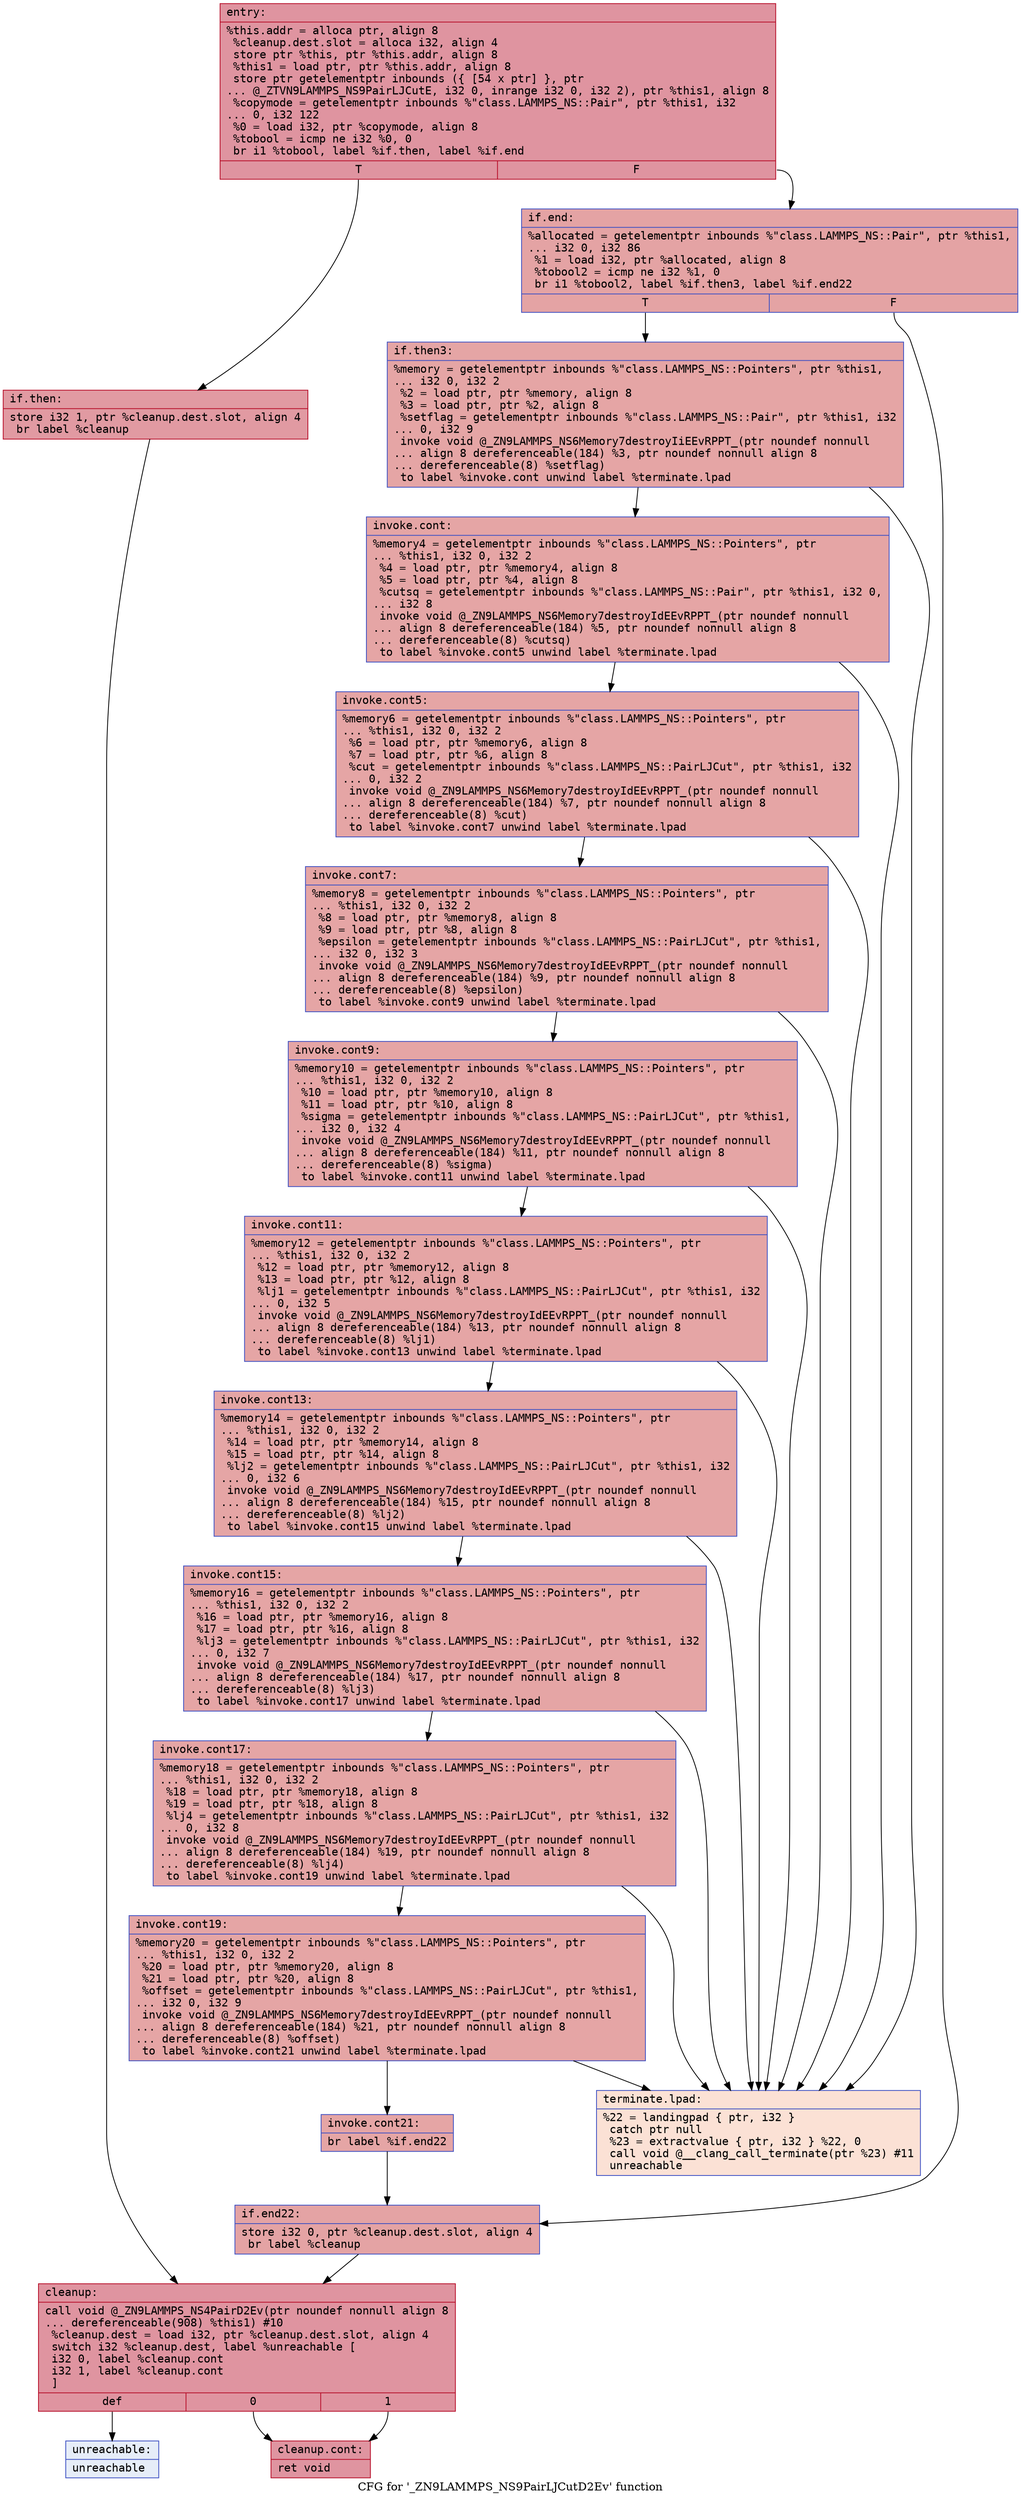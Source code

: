 digraph "CFG for '_ZN9LAMMPS_NS9PairLJCutD2Ev' function" {
	label="CFG for '_ZN9LAMMPS_NS9PairLJCutD2Ev' function";

	Node0x55993080fbd0 [shape=record,color="#b70d28ff", style=filled, fillcolor="#b70d2870" fontname="Courier",label="{entry:\l|  %this.addr = alloca ptr, align 8\l  %cleanup.dest.slot = alloca i32, align 4\l  store ptr %this, ptr %this.addr, align 8\l  %this1 = load ptr, ptr %this.addr, align 8\l  store ptr getelementptr inbounds (\{ [54 x ptr] \}, ptr\l... @_ZTVN9LAMMPS_NS9PairLJCutE, i32 0, inrange i32 0, i32 2), ptr %this1, align 8\l  %copymode = getelementptr inbounds %\"class.LAMMPS_NS::Pair\", ptr %this1, i32\l... 0, i32 122\l  %0 = load i32, ptr %copymode, align 8\l  %tobool = icmp ne i32 %0, 0\l  br i1 %tobool, label %if.then, label %if.end\l|{<s0>T|<s1>F}}"];
	Node0x55993080fbd0:s0 -> Node0x559930810920[tooltip="entry -> if.then\nProbability 62.50%" ];
	Node0x55993080fbd0:s1 -> Node0x559930810990[tooltip="entry -> if.end\nProbability 37.50%" ];
	Node0x559930810920 [shape=record,color="#b70d28ff", style=filled, fillcolor="#bb1b2c70" fontname="Courier",label="{if.then:\l|  store i32 1, ptr %cleanup.dest.slot, align 4\l  br label %cleanup\l}"];
	Node0x559930810920 -> Node0x559930810be0[tooltip="if.then -> cleanup\nProbability 100.00%" ];
	Node0x559930810990 [shape=record,color="#3d50c3ff", style=filled, fillcolor="#c32e3170" fontname="Courier",label="{if.end:\l|  %allocated = getelementptr inbounds %\"class.LAMMPS_NS::Pair\", ptr %this1,\l... i32 0, i32 86\l  %1 = load i32, ptr %allocated, align 8\l  %tobool2 = icmp ne i32 %1, 0\l  br i1 %tobool2, label %if.then3, label %if.end22\l|{<s0>T|<s1>F}}"];
	Node0x559930810990:s0 -> Node0x559930810eb0[tooltip="if.end -> if.then3\nProbability 62.50%" ];
	Node0x559930810990:s1 -> Node0x55993080fad0[tooltip="if.end -> if.end22\nProbability 37.50%" ];
	Node0x559930810eb0 [shape=record,color="#3d50c3ff", style=filled, fillcolor="#c5333470" fontname="Courier",label="{if.then3:\l|  %memory = getelementptr inbounds %\"class.LAMMPS_NS::Pointers\", ptr %this1,\l... i32 0, i32 2\l  %2 = load ptr, ptr %memory, align 8\l  %3 = load ptr, ptr %2, align 8\l  %setflag = getelementptr inbounds %\"class.LAMMPS_NS::Pair\", ptr %this1, i32\l... 0, i32 9\l  invoke void @_ZN9LAMMPS_NS6Memory7destroyIiEEvRPPT_(ptr noundef nonnull\l... align 8 dereferenceable(184) %3, ptr noundef nonnull align 8\l... dereferenceable(8) %setflag)\l          to label %invoke.cont unwind label %terminate.lpad\l}"];
	Node0x559930810eb0 -> Node0x559930811500[tooltip="if.then3 -> invoke.cont\nProbability 100.00%" ];
	Node0x559930810eb0 -> Node0x5599308115e0[tooltip="if.then3 -> terminate.lpad\nProbability 0.00%" ];
	Node0x559930811500 [shape=record,color="#3d50c3ff", style=filled, fillcolor="#c5333470" fontname="Courier",label="{invoke.cont:\l|  %memory4 = getelementptr inbounds %\"class.LAMMPS_NS::Pointers\", ptr\l... %this1, i32 0, i32 2\l  %4 = load ptr, ptr %memory4, align 8\l  %5 = load ptr, ptr %4, align 8\l  %cutsq = getelementptr inbounds %\"class.LAMMPS_NS::Pair\", ptr %this1, i32 0,\l... i32 8\l  invoke void @_ZN9LAMMPS_NS6Memory7destroyIdEEvRPPT_(ptr noundef nonnull\l... align 8 dereferenceable(184) %5, ptr noundef nonnull align 8\l... dereferenceable(8) %cutsq)\l          to label %invoke.cont5 unwind label %terminate.lpad\l}"];
	Node0x559930811500 -> Node0x559930811c10[tooltip="invoke.cont -> invoke.cont5\nProbability 100.00%" ];
	Node0x559930811500 -> Node0x5599308115e0[tooltip="invoke.cont -> terminate.lpad\nProbability 0.00%" ];
	Node0x559930811c10 [shape=record,color="#3d50c3ff", style=filled, fillcolor="#c5333470" fontname="Courier",label="{invoke.cont5:\l|  %memory6 = getelementptr inbounds %\"class.LAMMPS_NS::Pointers\", ptr\l... %this1, i32 0, i32 2\l  %6 = load ptr, ptr %memory6, align 8\l  %7 = load ptr, ptr %6, align 8\l  %cut = getelementptr inbounds %\"class.LAMMPS_NS::PairLJCut\", ptr %this1, i32\l... 0, i32 2\l  invoke void @_ZN9LAMMPS_NS6Memory7destroyIdEEvRPPT_(ptr noundef nonnull\l... align 8 dereferenceable(184) %7, ptr noundef nonnull align 8\l... dereferenceable(8) %cut)\l          to label %invoke.cont7 unwind label %terminate.lpad\l}"];
	Node0x559930811c10 -> Node0x5599308121b0[tooltip="invoke.cont5 -> invoke.cont7\nProbability 100.00%" ];
	Node0x559930811c10 -> Node0x5599308115e0[tooltip="invoke.cont5 -> terminate.lpad\nProbability 0.00%" ];
	Node0x5599308121b0 [shape=record,color="#3d50c3ff", style=filled, fillcolor="#c5333470" fontname="Courier",label="{invoke.cont7:\l|  %memory8 = getelementptr inbounds %\"class.LAMMPS_NS::Pointers\", ptr\l... %this1, i32 0, i32 2\l  %8 = load ptr, ptr %memory8, align 8\l  %9 = load ptr, ptr %8, align 8\l  %epsilon = getelementptr inbounds %\"class.LAMMPS_NS::PairLJCut\", ptr %this1,\l... i32 0, i32 3\l  invoke void @_ZN9LAMMPS_NS6Memory7destroyIdEEvRPPT_(ptr noundef nonnull\l... align 8 dereferenceable(184) %9, ptr noundef nonnull align 8\l... dereferenceable(8) %epsilon)\l          to label %invoke.cont9 unwind label %terminate.lpad\l}"];
	Node0x5599308121b0 -> Node0x559930812990[tooltip="invoke.cont7 -> invoke.cont9\nProbability 100.00%" ];
	Node0x5599308121b0 -> Node0x5599308115e0[tooltip="invoke.cont7 -> terminate.lpad\nProbability 0.00%" ];
	Node0x559930812990 [shape=record,color="#3d50c3ff", style=filled, fillcolor="#c5333470" fontname="Courier",label="{invoke.cont9:\l|  %memory10 = getelementptr inbounds %\"class.LAMMPS_NS::Pointers\", ptr\l... %this1, i32 0, i32 2\l  %10 = load ptr, ptr %memory10, align 8\l  %11 = load ptr, ptr %10, align 8\l  %sigma = getelementptr inbounds %\"class.LAMMPS_NS::PairLJCut\", ptr %this1,\l... i32 0, i32 4\l  invoke void @_ZN9LAMMPS_NS6Memory7destroyIdEEvRPPT_(ptr noundef nonnull\l... align 8 dereferenceable(184) %11, ptr noundef nonnull align 8\l... dereferenceable(8) %sigma)\l          to label %invoke.cont11 unwind label %terminate.lpad\l}"];
	Node0x559930812990 -> Node0x559930812e80[tooltip="invoke.cont9 -> invoke.cont11\nProbability 100.00%" ];
	Node0x559930812990 -> Node0x5599308115e0[tooltip="invoke.cont9 -> terminate.lpad\nProbability 0.00%" ];
	Node0x559930812e80 [shape=record,color="#3d50c3ff", style=filled, fillcolor="#c5333470" fontname="Courier",label="{invoke.cont11:\l|  %memory12 = getelementptr inbounds %\"class.LAMMPS_NS::Pointers\", ptr\l... %this1, i32 0, i32 2\l  %12 = load ptr, ptr %memory12, align 8\l  %13 = load ptr, ptr %12, align 8\l  %lj1 = getelementptr inbounds %\"class.LAMMPS_NS::PairLJCut\", ptr %this1, i32\l... 0, i32 5\l  invoke void @_ZN9LAMMPS_NS6Memory7destroyIdEEvRPPT_(ptr noundef nonnull\l... align 8 dereferenceable(184) %13, ptr noundef nonnull align 8\l... dereferenceable(8) %lj1)\l          to label %invoke.cont13 unwind label %terminate.lpad\l}"];
	Node0x559930812e80 -> Node0x559930813350[tooltip="invoke.cont11 -> invoke.cont13\nProbability 100.00%" ];
	Node0x559930812e80 -> Node0x5599308115e0[tooltip="invoke.cont11 -> terminate.lpad\nProbability 0.00%" ];
	Node0x559930813350 [shape=record,color="#3d50c3ff", style=filled, fillcolor="#c5333470" fontname="Courier",label="{invoke.cont13:\l|  %memory14 = getelementptr inbounds %\"class.LAMMPS_NS::Pointers\", ptr\l... %this1, i32 0, i32 2\l  %14 = load ptr, ptr %memory14, align 8\l  %15 = load ptr, ptr %14, align 8\l  %lj2 = getelementptr inbounds %\"class.LAMMPS_NS::PairLJCut\", ptr %this1, i32\l... 0, i32 6\l  invoke void @_ZN9LAMMPS_NS6Memory7destroyIdEEvRPPT_(ptr noundef nonnull\l... align 8 dereferenceable(184) %15, ptr noundef nonnull align 8\l... dereferenceable(8) %lj2)\l          to label %invoke.cont15 unwind label %terminate.lpad\l}"];
	Node0x559930813350 -> Node0x559930813820[tooltip="invoke.cont13 -> invoke.cont15\nProbability 100.00%" ];
	Node0x559930813350 -> Node0x5599308115e0[tooltip="invoke.cont13 -> terminate.lpad\nProbability 0.00%" ];
	Node0x559930813820 [shape=record,color="#3d50c3ff", style=filled, fillcolor="#c5333470" fontname="Courier",label="{invoke.cont15:\l|  %memory16 = getelementptr inbounds %\"class.LAMMPS_NS::Pointers\", ptr\l... %this1, i32 0, i32 2\l  %16 = load ptr, ptr %memory16, align 8\l  %17 = load ptr, ptr %16, align 8\l  %lj3 = getelementptr inbounds %\"class.LAMMPS_NS::PairLJCut\", ptr %this1, i32\l... 0, i32 7\l  invoke void @_ZN9LAMMPS_NS6Memory7destroyIdEEvRPPT_(ptr noundef nonnull\l... align 8 dereferenceable(184) %17, ptr noundef nonnull align 8\l... dereferenceable(8) %lj3)\l          to label %invoke.cont17 unwind label %terminate.lpad\l}"];
	Node0x559930813820 -> Node0x559930813cf0[tooltip="invoke.cont15 -> invoke.cont17\nProbability 100.00%" ];
	Node0x559930813820 -> Node0x5599308115e0[tooltip="invoke.cont15 -> terminate.lpad\nProbability 0.00%" ];
	Node0x559930813cf0 [shape=record,color="#3d50c3ff", style=filled, fillcolor="#c5333470" fontname="Courier",label="{invoke.cont17:\l|  %memory18 = getelementptr inbounds %\"class.LAMMPS_NS::Pointers\", ptr\l... %this1, i32 0, i32 2\l  %18 = load ptr, ptr %memory18, align 8\l  %19 = load ptr, ptr %18, align 8\l  %lj4 = getelementptr inbounds %\"class.LAMMPS_NS::PairLJCut\", ptr %this1, i32\l... 0, i32 8\l  invoke void @_ZN9LAMMPS_NS6Memory7destroyIdEEvRPPT_(ptr noundef nonnull\l... align 8 dereferenceable(184) %19, ptr noundef nonnull align 8\l... dereferenceable(8) %lj4)\l          to label %invoke.cont19 unwind label %terminate.lpad\l}"];
	Node0x559930813cf0 -> Node0x559930814190[tooltip="invoke.cont17 -> invoke.cont19\nProbability 100.00%" ];
	Node0x559930813cf0 -> Node0x5599308115e0[tooltip="invoke.cont17 -> terminate.lpad\nProbability 0.00%" ];
	Node0x559930814190 [shape=record,color="#3d50c3ff", style=filled, fillcolor="#c5333470" fontname="Courier",label="{invoke.cont19:\l|  %memory20 = getelementptr inbounds %\"class.LAMMPS_NS::Pointers\", ptr\l... %this1, i32 0, i32 2\l  %20 = load ptr, ptr %memory20, align 8\l  %21 = load ptr, ptr %20, align 8\l  %offset = getelementptr inbounds %\"class.LAMMPS_NS::PairLJCut\", ptr %this1,\l... i32 0, i32 9\l  invoke void @_ZN9LAMMPS_NS6Memory7destroyIdEEvRPPT_(ptr noundef nonnull\l... align 8 dereferenceable(184) %21, ptr noundef nonnull align 8\l... dereferenceable(8) %offset)\l          to label %invoke.cont21 unwind label %terminate.lpad\l}"];
	Node0x559930814190 -> Node0x559930814630[tooltip="invoke.cont19 -> invoke.cont21\nProbability 100.00%" ];
	Node0x559930814190 -> Node0x5599308115e0[tooltip="invoke.cont19 -> terminate.lpad\nProbability 0.00%" ];
	Node0x559930814630 [shape=record,color="#3d50c3ff", style=filled, fillcolor="#c5333470" fontname="Courier",label="{invoke.cont21:\l|  br label %if.end22\l}"];
	Node0x559930814630 -> Node0x55993080fad0[tooltip="invoke.cont21 -> if.end22\nProbability 100.00%" ];
	Node0x55993080fad0 [shape=record,color="#3d50c3ff", style=filled, fillcolor="#c32e3170" fontname="Courier",label="{if.end22:\l|  store i32 0, ptr %cleanup.dest.slot, align 4\l  br label %cleanup\l}"];
	Node0x55993080fad0 -> Node0x559930810be0[tooltip="if.end22 -> cleanup\nProbability 100.00%" ];
	Node0x559930810be0 [shape=record,color="#b70d28ff", style=filled, fillcolor="#b70d2870" fontname="Courier",label="{cleanup:\l|  call void @_ZN9LAMMPS_NS4PairD2Ev(ptr noundef nonnull align 8\l... dereferenceable(908) %this1) #10\l  %cleanup.dest = load i32, ptr %cleanup.dest.slot, align 4\l  switch i32 %cleanup.dest, label %unreachable [\l    i32 0, label %cleanup.cont\l    i32 1, label %cleanup.cont\l  ]\l|{<s0>def|<s1>0|<s2>1}}"];
	Node0x559930810be0:s0 -> Node0x559930814be0[tooltip="cleanup -> unreachable\nProbability 0.00%" ];
	Node0x559930810be0:s1 -> Node0x559930814c30[tooltip="cleanup -> cleanup.cont\nProbability 100.00%" ];
	Node0x559930810be0:s2 -> Node0x559930814c30[tooltip="cleanup -> cleanup.cont\nProbability 100.00%" ];
	Node0x559930814c30 [shape=record,color="#b70d28ff", style=filled, fillcolor="#b70d2870" fontname="Courier",label="{cleanup.cont:\l|  ret void\l}"];
	Node0x5599308115e0 [shape=record,color="#3d50c3ff", style=filled, fillcolor="#f7bca170" fontname="Courier",label="{terminate.lpad:\l|  %22 = landingpad \{ ptr, i32 \}\l          catch ptr null\l  %23 = extractvalue \{ ptr, i32 \} %22, 0\l  call void @__clang_call_terminate(ptr %23) #11\l  unreachable\l}"];
	Node0x559930814be0 [shape=record,color="#3d50c3ff", style=filled, fillcolor="#c7d7f070" fontname="Courier",label="{unreachable:\l|  unreachable\l}"];
}
